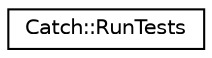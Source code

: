 digraph "Graphical Class Hierarchy"
{
  edge [fontname="Helvetica",fontsize="10",labelfontname="Helvetica",labelfontsize="10"];
  node [fontname="Helvetica",fontsize="10",shape=record];
  rankdir="LR";
  Node0 [label="Catch::RunTests",height=0.2,width=0.4,color="black", fillcolor="white", style="filled",URL="$structCatch_1_1RunTests.html"];
}
